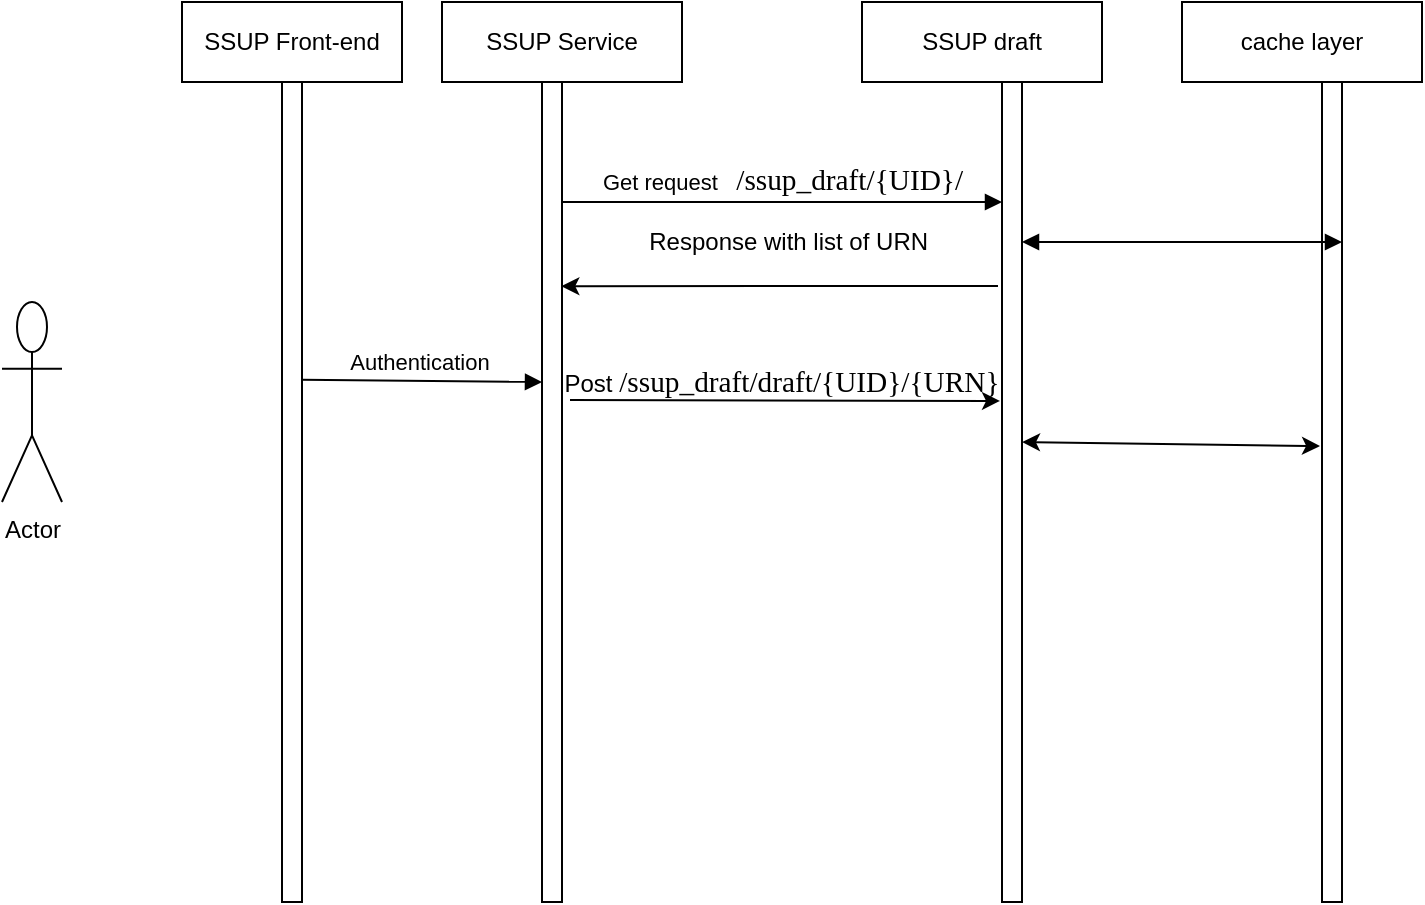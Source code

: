 <mxfile version="14.1.8" type="github">
  <diagram id="rs3CxmLkjNbnN_WrkPo7" name="Page-1">
    <mxGraphModel dx="1609" dy="469" grid="1" gridSize="10" guides="1" tooltips="1" connect="1" arrows="1" fold="1" page="1" pageScale="1" pageWidth="827" pageHeight="1169" math="0" shadow="0">
      <root>
        <mxCell id="0" />
        <mxCell id="1" parent="0" />
        <mxCell id="5L5P67k_fLgxKDmLQXB--1" value="SSUP Front-end" style="rounded=0;whiteSpace=wrap;html=1;" vertex="1" parent="1">
          <mxGeometry x="20" y="20" width="110" height="40" as="geometry" />
        </mxCell>
        <mxCell id="5L5P67k_fLgxKDmLQXB--2" value="SSUP Service" style="rounded=0;whiteSpace=wrap;html=1;" vertex="1" parent="1">
          <mxGeometry x="150" y="20" width="120" height="40" as="geometry" />
        </mxCell>
        <mxCell id="5L5P67k_fLgxKDmLQXB--3" value="SSUP draft" style="rounded=0;whiteSpace=wrap;html=1;" vertex="1" parent="1">
          <mxGeometry x="360" y="20" width="120" height="40" as="geometry" />
        </mxCell>
        <mxCell id="5L5P67k_fLgxKDmLQXB--6" value="cache layer" style="rounded=0;whiteSpace=wrap;html=1;" vertex="1" parent="1">
          <mxGeometry x="520" y="20" width="120" height="40" as="geometry" />
        </mxCell>
        <mxCell id="5L5P67k_fLgxKDmLQXB--10" value="Actor" style="shape=umlActor;verticalLabelPosition=bottom;verticalAlign=top;html=1;" vertex="1" parent="1">
          <mxGeometry x="-70" y="170" width="30" height="100" as="geometry" />
        </mxCell>
        <mxCell id="5L5P67k_fLgxKDmLQXB--13" value="" style="html=1;points=[];perimeter=orthogonalPerimeter;" vertex="1" parent="1">
          <mxGeometry x="70" y="60" width="10" height="410" as="geometry" />
        </mxCell>
        <mxCell id="5L5P67k_fLgxKDmLQXB--14" value="" style="html=1;points=[];perimeter=orthogonalPerimeter;" vertex="1" parent="1">
          <mxGeometry x="200" y="60" width="10" height="410" as="geometry" />
        </mxCell>
        <mxCell id="5L5P67k_fLgxKDmLQXB--15" value="" style="html=1;points=[];perimeter=orthogonalPerimeter;" vertex="1" parent="1">
          <mxGeometry x="430" y="60" width="10" height="410" as="geometry" />
        </mxCell>
        <mxCell id="5L5P67k_fLgxKDmLQXB--16" value="" style="html=1;points=[];perimeter=orthogonalPerimeter;" vertex="1" parent="1">
          <mxGeometry x="590" y="60" width="10" height="410" as="geometry" />
        </mxCell>
        <mxCell id="5L5P67k_fLgxKDmLQXB--18" value="Authentication&amp;nbsp;" style="html=1;verticalAlign=bottom;endArrow=block;exitX=0.967;exitY=0.363;exitDx=0;exitDy=0;exitPerimeter=0;" edge="1" parent="1" source="5L5P67k_fLgxKDmLQXB--13">
          <mxGeometry width="80" relative="1" as="geometry">
            <mxPoint x="120" y="210" as="sourcePoint" />
            <mxPoint x="200" y="210" as="targetPoint" />
          </mxGeometry>
        </mxCell>
        <mxCell id="5L5P67k_fLgxKDmLQXB--19" value="&lt;span style=&quot;line-height: 107%&quot;&gt;Get request&amp;nbsp; &amp;nbsp;&lt;/span&gt;&lt;span style=&quot;font-size: 11.0pt ; line-height: 107% ; font-family: &amp;#34;calibri&amp;#34; , &amp;#34;sans-serif&amp;#34;&quot;&gt;/ssup_draft/{UID}/&lt;/span&gt;" style="html=1;verticalAlign=bottom;endArrow=block;exitX=0.967;exitY=0.363;exitDx=0;exitDy=0;exitPerimeter=0;" edge="1" parent="1" target="5L5P67k_fLgxKDmLQXB--15">
          <mxGeometry width="80" relative="1" as="geometry">
            <mxPoint x="210.0" y="120.0" as="sourcePoint" />
            <mxPoint x="330.33" y="121.17" as="targetPoint" />
          </mxGeometry>
        </mxCell>
        <mxCell id="5L5P67k_fLgxKDmLQXB--20" value="" style="endArrow=block;startArrow=block;endFill=1;startFill=1;html=1;" edge="1" parent="1">
          <mxGeometry width="160" relative="1" as="geometry">
            <mxPoint x="440" y="140" as="sourcePoint" />
            <mxPoint x="600" y="140" as="targetPoint" />
          </mxGeometry>
        </mxCell>
        <mxCell id="5L5P67k_fLgxKDmLQXB--23" value="" style="endArrow=classic;html=1;entryX=0.967;entryY=0.249;entryDx=0;entryDy=0;entryPerimeter=0;" edge="1" parent="1" target="5L5P67k_fLgxKDmLQXB--14">
          <mxGeometry width="50" height="50" relative="1" as="geometry">
            <mxPoint x="428" y="162" as="sourcePoint" />
            <mxPoint x="320" y="220" as="targetPoint" />
            <Array as="points" />
          </mxGeometry>
        </mxCell>
        <mxCell id="5L5P67k_fLgxKDmLQXB--26" value="Response with list of URN&amp;nbsp;" style="text;html=1;strokeColor=none;fillColor=none;align=center;verticalAlign=middle;whiteSpace=wrap;rounded=0;" vertex="1" parent="1">
          <mxGeometry x="240" y="130" width="170" height="20" as="geometry" />
        </mxCell>
        <mxCell id="5L5P67k_fLgxKDmLQXB--27" value="" style="endArrow=classic;html=1;entryX=-0.1;entryY=0.389;entryDx=0;entryDy=0;entryPerimeter=0;" edge="1" parent="1" target="5L5P67k_fLgxKDmLQXB--15">
          <mxGeometry width="50" height="50" relative="1" as="geometry">
            <mxPoint x="214" y="219" as="sourcePoint" />
            <mxPoint x="260" y="230" as="targetPoint" />
            <Array as="points" />
          </mxGeometry>
        </mxCell>
        <mxCell id="5L5P67k_fLgxKDmLQXB--28" value="Post&amp;nbsp;&lt;span style=&quot;font-size: 11.0pt ; line-height: 107% ; font-family: &amp;#34;calibri&amp;#34; , &amp;#34;sans-serif&amp;#34;&quot;&gt;/ssup_draft/draft/{UID}/{URN}&lt;/span&gt;" style="text;html=1;strokeColor=none;fillColor=none;align=center;verticalAlign=middle;whiteSpace=wrap;rounded=0;" vertex="1" parent="1">
          <mxGeometry x="320" y="200" height="20" as="geometry" />
        </mxCell>
        <mxCell id="5L5P67k_fLgxKDmLQXB--29" value="" style="endArrow=classic;startArrow=classic;html=1;entryX=-0.1;entryY=0.444;entryDx=0;entryDy=0;entryPerimeter=0;" edge="1" parent="1" target="5L5P67k_fLgxKDmLQXB--16">
          <mxGeometry width="50" height="50" relative="1" as="geometry">
            <mxPoint x="440" y="240" as="sourcePoint" />
            <mxPoint x="570" y="240" as="targetPoint" />
          </mxGeometry>
        </mxCell>
      </root>
    </mxGraphModel>
  </diagram>
</mxfile>
